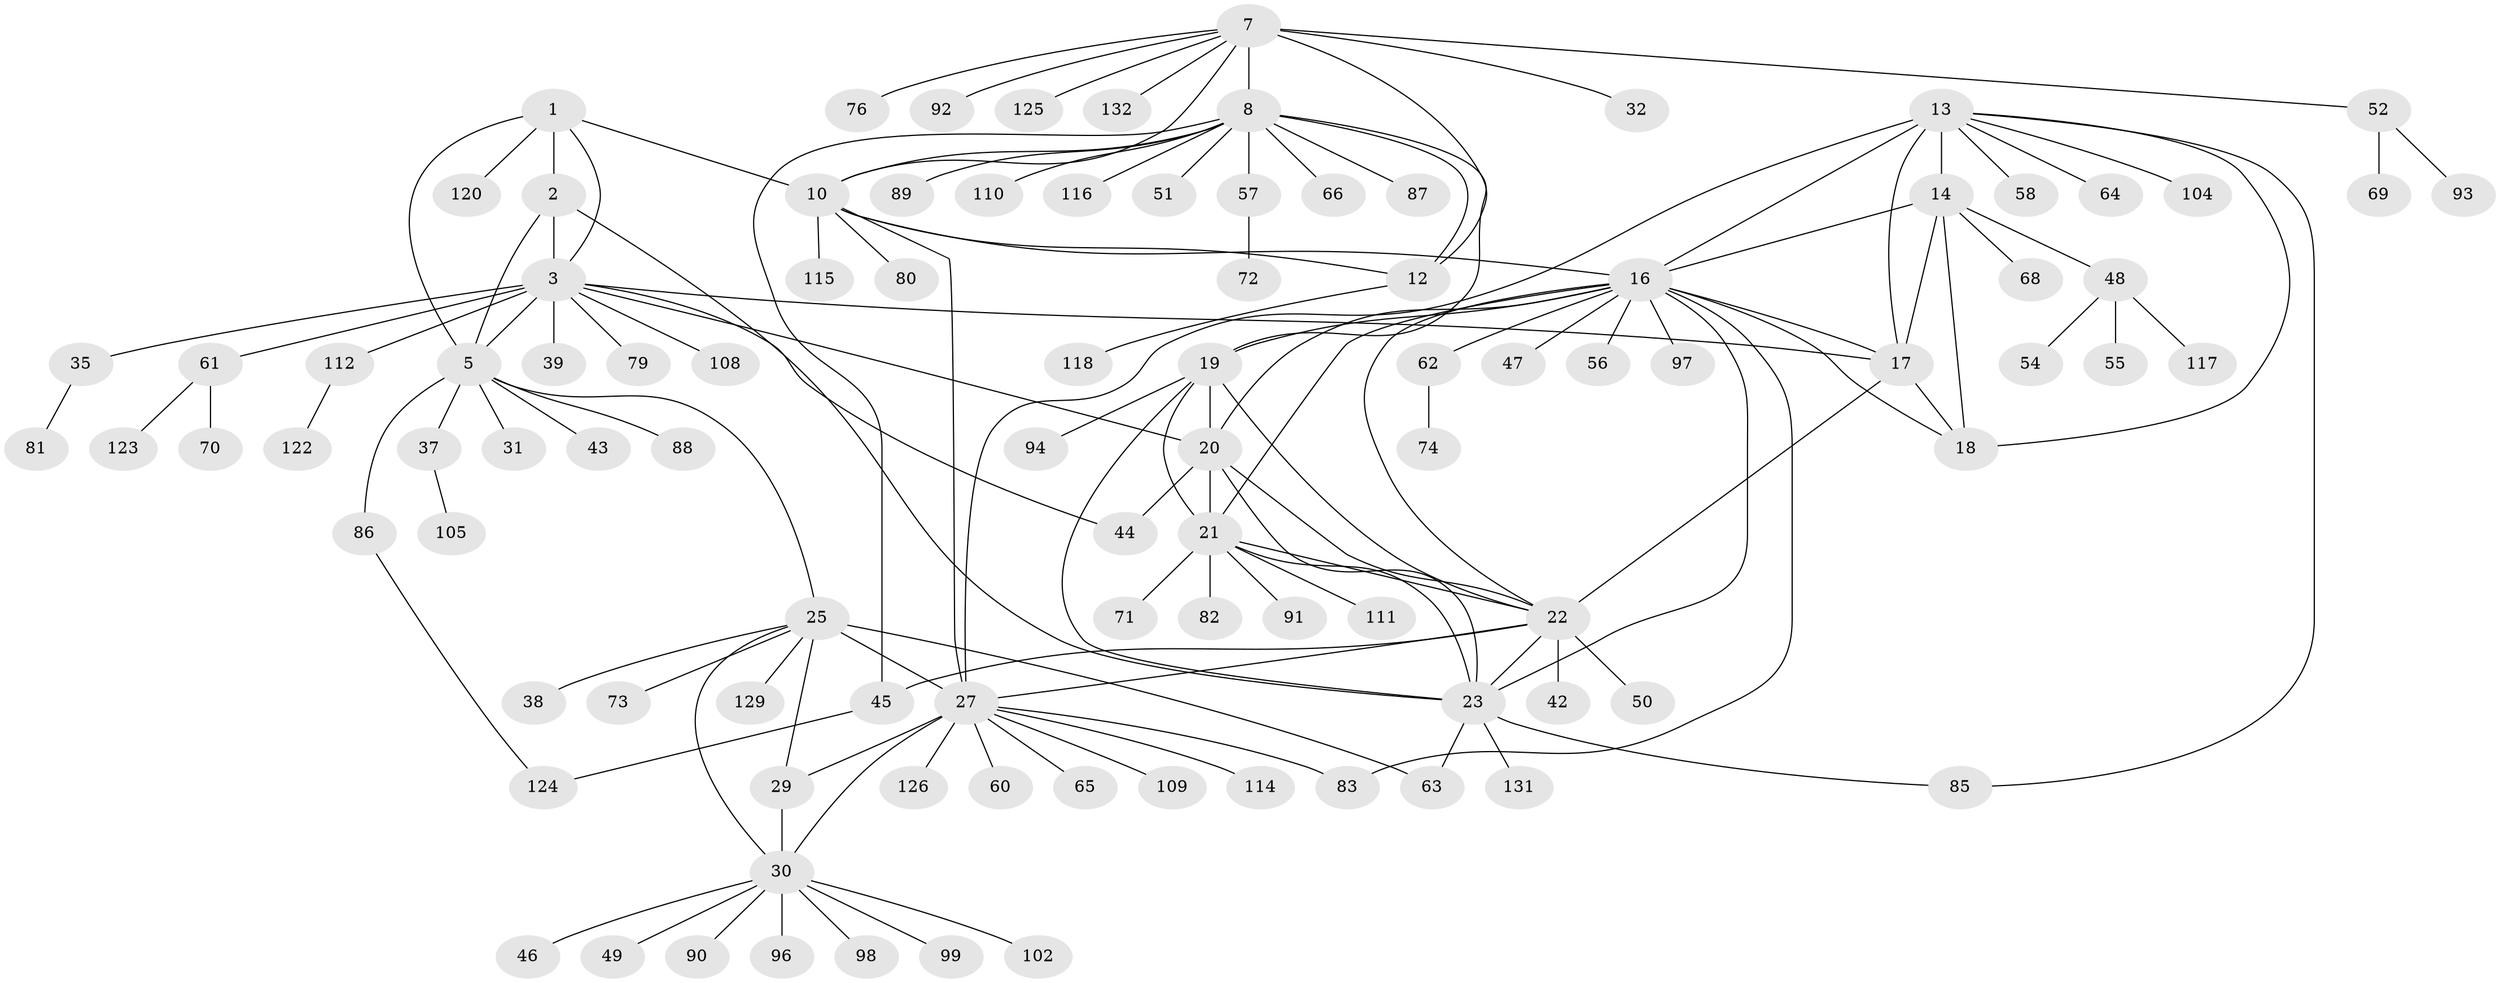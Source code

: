 // Generated by graph-tools (version 1.1) at 2025/24/03/03/25 07:24:10]
// undirected, 100 vertices, 138 edges
graph export_dot {
graph [start="1"]
  node [color=gray90,style=filled];
  1 [super="+103"];
  2 [super="+33"];
  3 [super="+4"];
  5 [super="+6"];
  7 [super="+11"];
  8 [super="+9"];
  10 [super="+128"];
  12;
  13 [super="+15"];
  14 [super="+119"];
  16 [super="+24"];
  17 [super="+36"];
  18 [super="+53"];
  19 [super="+95"];
  20 [super="+121"];
  21 [super="+75"];
  22 [super="+34"];
  23 [super="+41"];
  25 [super="+26"];
  27 [super="+28"];
  29 [super="+40"];
  30 [super="+77"];
  31;
  32;
  35;
  37;
  38;
  39;
  42;
  43;
  44 [super="+59"];
  45 [super="+67"];
  46;
  47;
  48 [super="+101"];
  49 [super="+127"];
  50;
  51;
  52 [super="+130"];
  54;
  55;
  56;
  57;
  58 [super="+78"];
  60;
  61;
  62;
  63;
  64;
  65;
  66 [super="+84"];
  68;
  69;
  70 [super="+106"];
  71;
  72;
  73 [super="+100"];
  74;
  76;
  79;
  80;
  81;
  82;
  83;
  85;
  86 [super="+113"];
  87;
  88;
  89;
  90;
  91;
  92;
  93;
  94;
  96;
  97;
  98 [super="+107"];
  99;
  102;
  104;
  105;
  108;
  109;
  110;
  111;
  112;
  114;
  115;
  116;
  117;
  118;
  120;
  122;
  123;
  124;
  125;
  126;
  129;
  131;
  132;
  1 -- 2;
  1 -- 3 [weight=2];
  1 -- 5 [weight=2];
  1 -- 10;
  1 -- 120;
  2 -- 3 [weight=2];
  2 -- 5 [weight=2];
  2 -- 23;
  3 -- 5 [weight=4];
  3 -- 17;
  3 -- 35;
  3 -- 39;
  3 -- 44;
  3 -- 79;
  3 -- 112;
  3 -- 108;
  3 -- 61;
  3 -- 20;
  5 -- 31;
  5 -- 37;
  5 -- 43;
  5 -- 86;
  5 -- 88;
  5 -- 25;
  7 -- 8 [weight=4];
  7 -- 10 [weight=2];
  7 -- 12 [weight=2];
  7 -- 32;
  7 -- 92;
  7 -- 132;
  7 -- 76;
  7 -- 52;
  7 -- 125;
  8 -- 10 [weight=2];
  8 -- 12 [weight=2];
  8 -- 19;
  8 -- 66;
  8 -- 87;
  8 -- 116;
  8 -- 110;
  8 -- 51;
  8 -- 89;
  8 -- 57;
  8 -- 45;
  10 -- 12;
  10 -- 16;
  10 -- 80;
  10 -- 115;
  10 -- 27;
  12 -- 118;
  13 -- 14 [weight=2];
  13 -- 16 [weight=2];
  13 -- 17 [weight=2];
  13 -- 18 [weight=2];
  13 -- 64;
  13 -- 104;
  13 -- 85;
  13 -- 58;
  13 -- 27;
  14 -- 16;
  14 -- 17;
  14 -- 18;
  14 -- 48;
  14 -- 68;
  16 -- 17;
  16 -- 18;
  16 -- 47;
  16 -- 56;
  16 -- 62;
  16 -- 83;
  16 -- 97;
  16 -- 19;
  16 -- 20;
  16 -- 21;
  16 -- 22;
  16 -- 23;
  17 -- 18;
  17 -- 22;
  19 -- 20;
  19 -- 21;
  19 -- 22;
  19 -- 23;
  19 -- 94;
  20 -- 21;
  20 -- 22;
  20 -- 23;
  20 -- 44;
  21 -- 22;
  21 -- 23;
  21 -- 71;
  21 -- 91;
  21 -- 111;
  21 -- 82;
  22 -- 23;
  22 -- 42;
  22 -- 45;
  22 -- 50;
  22 -- 27;
  23 -- 63;
  23 -- 85;
  23 -- 131;
  25 -- 27 [weight=4];
  25 -- 29 [weight=2];
  25 -- 30 [weight=2];
  25 -- 38;
  25 -- 63;
  25 -- 73;
  25 -- 129;
  27 -- 29 [weight=2];
  27 -- 30 [weight=2];
  27 -- 60;
  27 -- 83;
  27 -- 126;
  27 -- 65;
  27 -- 109;
  27 -- 114;
  29 -- 30;
  30 -- 46;
  30 -- 49;
  30 -- 90;
  30 -- 96;
  30 -- 98;
  30 -- 99;
  30 -- 102;
  35 -- 81;
  37 -- 105;
  45 -- 124;
  48 -- 54;
  48 -- 55;
  48 -- 117;
  52 -- 69;
  52 -- 93;
  57 -- 72;
  61 -- 70;
  61 -- 123;
  62 -- 74;
  86 -- 124;
  112 -- 122;
}
